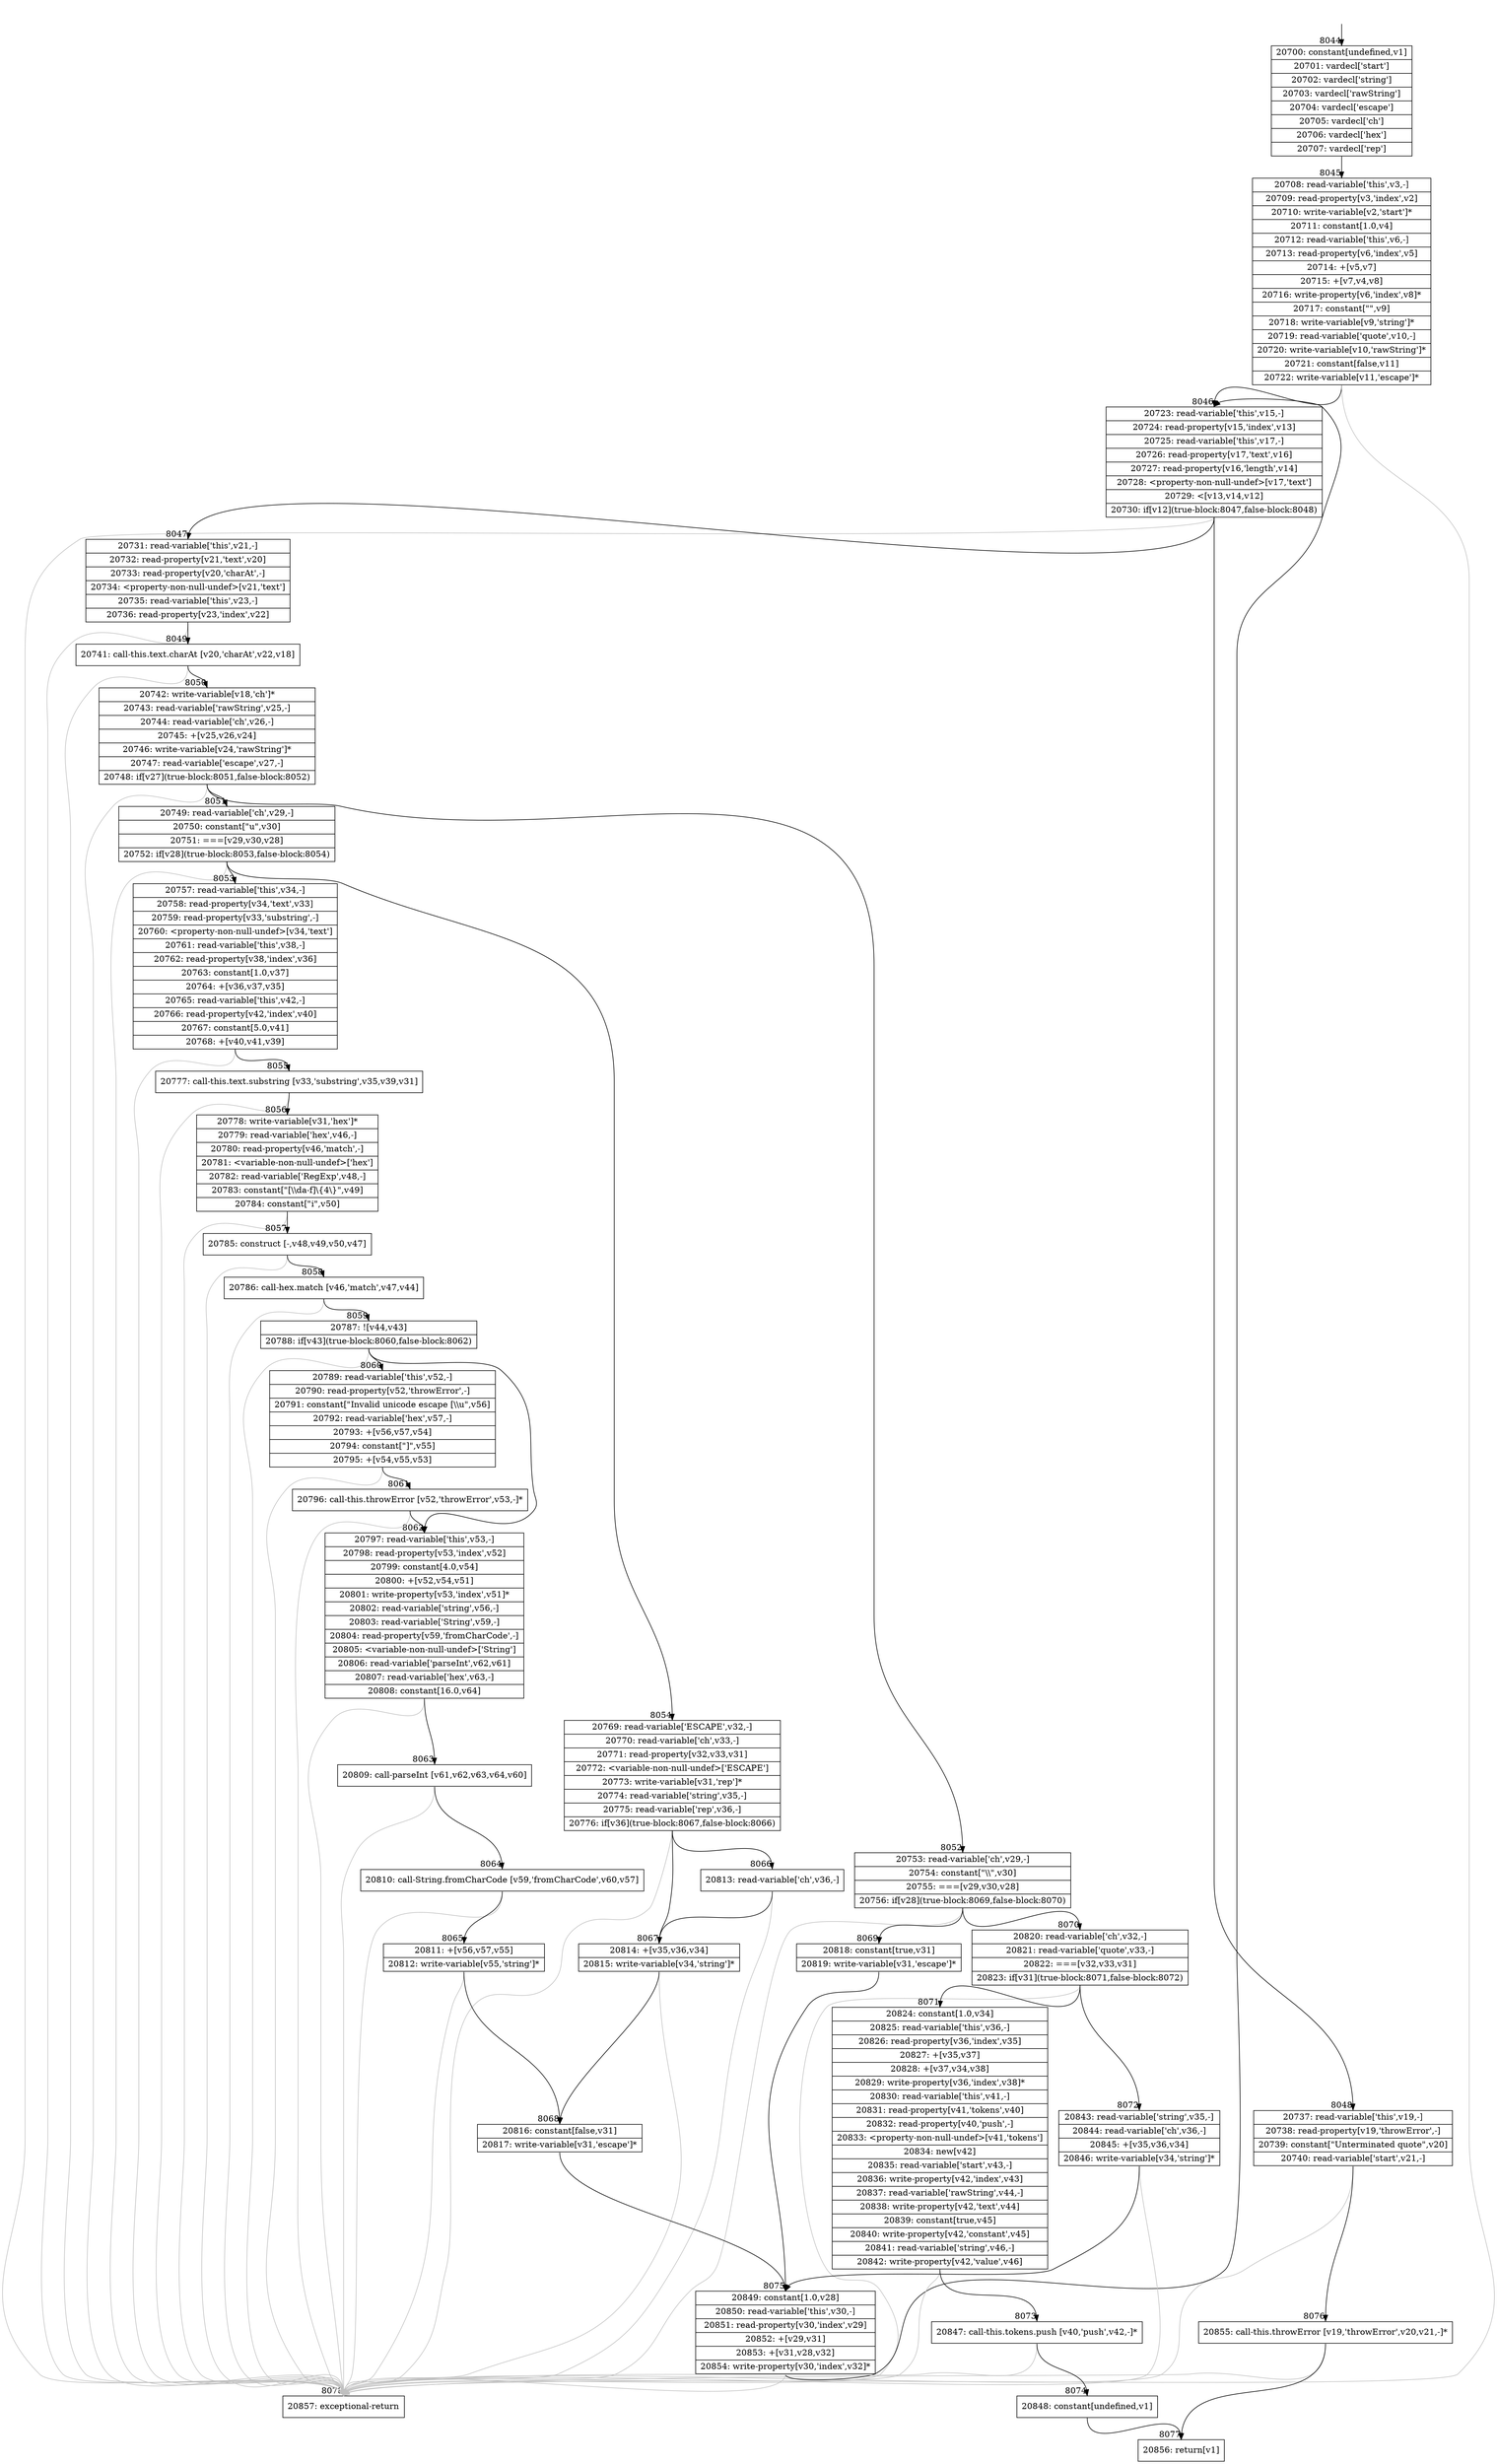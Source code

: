 digraph {
rankdir="TD"
BB_entry595[shape=none,label=""];
BB_entry595 -> BB8044 [tailport=s, headport=n, headlabel="    8044"]
BB8044 [shape=record label="{20700: constant[undefined,v1]|20701: vardecl['start']|20702: vardecl['string']|20703: vardecl['rawString']|20704: vardecl['escape']|20705: vardecl['ch']|20706: vardecl['hex']|20707: vardecl['rep']}" ] 
BB8044 -> BB8045 [tailport=s, headport=n, headlabel="      8045"]
BB8045 [shape=record label="{20708: read-variable['this',v3,-]|20709: read-property[v3,'index',v2]|20710: write-variable[v2,'start']*|20711: constant[1.0,v4]|20712: read-variable['this',v6,-]|20713: read-property[v6,'index',v5]|20714: +[v5,v7]|20715: +[v7,v4,v8]|20716: write-property[v6,'index',v8]*|20717: constant[\"\",v9]|20718: write-variable[v9,'string']*|20719: read-variable['quote',v10,-]|20720: write-variable[v10,'rawString']*|20721: constant[false,v11]|20722: write-variable[v11,'escape']*}" ] 
BB8045 -> BB8046 [tailport=s, headport=n, headlabel="      8046"]
BB8045 -> BB8078 [tailport=s, headport=n, color=gray, headlabel="      8078"]
BB8046 [shape=record label="{20723: read-variable['this',v15,-]|20724: read-property[v15,'index',v13]|20725: read-variable['this',v17,-]|20726: read-property[v17,'text',v16]|20727: read-property[v16,'length',v14]|20728: \<property-non-null-undef\>[v17,'text']|20729: \<[v13,v14,v12]|20730: if[v12](true-block:8047,false-block:8048)}" ] 
BB8046 -> BB8047 [tailport=s, headport=n, headlabel="      8047"]
BB8046 -> BB8048 [tailport=s, headport=n, headlabel="      8048"]
BB8046 -> BB8078 [tailport=s, headport=n, color=gray]
BB8047 [shape=record label="{20731: read-variable['this',v21,-]|20732: read-property[v21,'text',v20]|20733: read-property[v20,'charAt',-]|20734: \<property-non-null-undef\>[v21,'text']|20735: read-variable['this',v23,-]|20736: read-property[v23,'index',v22]}" ] 
BB8047 -> BB8049 [tailport=s, headport=n, headlabel="      8049"]
BB8047 -> BB8078 [tailport=s, headport=n, color=gray]
BB8048 [shape=record label="{20737: read-variable['this',v19,-]|20738: read-property[v19,'throwError',-]|20739: constant[\"Unterminated quote\",v20]|20740: read-variable['start',v21,-]}" ] 
BB8048 -> BB8076 [tailport=s, headport=n, headlabel="      8076"]
BB8048 -> BB8078 [tailport=s, headport=n, color=gray]
BB8049 [shape=record label="{20741: call-this.text.charAt [v20,'charAt',v22,v18]}" ] 
BB8049 -> BB8050 [tailport=s, headport=n, headlabel="      8050"]
BB8049 -> BB8078 [tailport=s, headport=n, color=gray]
BB8050 [shape=record label="{20742: write-variable[v18,'ch']*|20743: read-variable['rawString',v25,-]|20744: read-variable['ch',v26,-]|20745: +[v25,v26,v24]|20746: write-variable[v24,'rawString']*|20747: read-variable['escape',v27,-]|20748: if[v27](true-block:8051,false-block:8052)}" ] 
BB8050 -> BB8051 [tailport=s, headport=n, headlabel="      8051"]
BB8050 -> BB8052 [tailport=s, headport=n, headlabel="      8052"]
BB8050 -> BB8078 [tailport=s, headport=n, color=gray]
BB8051 [shape=record label="{20749: read-variable['ch',v29,-]|20750: constant[\"u\",v30]|20751: ===[v29,v30,v28]|20752: if[v28](true-block:8053,false-block:8054)}" ] 
BB8051 -> BB8053 [tailport=s, headport=n, headlabel="      8053"]
BB8051 -> BB8054 [tailport=s, headport=n, headlabel="      8054"]
BB8051 -> BB8078 [tailport=s, headport=n, color=gray]
BB8052 [shape=record label="{20753: read-variable['ch',v29,-]|20754: constant[\"\\\\\",v30]|20755: ===[v29,v30,v28]|20756: if[v28](true-block:8069,false-block:8070)}" ] 
BB8052 -> BB8069 [tailport=s, headport=n, headlabel="      8069"]
BB8052 -> BB8070 [tailport=s, headport=n, headlabel="      8070"]
BB8052 -> BB8078 [tailport=s, headport=n, color=gray]
BB8053 [shape=record label="{20757: read-variable['this',v34,-]|20758: read-property[v34,'text',v33]|20759: read-property[v33,'substring',-]|20760: \<property-non-null-undef\>[v34,'text']|20761: read-variable['this',v38,-]|20762: read-property[v38,'index',v36]|20763: constant[1.0,v37]|20764: +[v36,v37,v35]|20765: read-variable['this',v42,-]|20766: read-property[v42,'index',v40]|20767: constant[5.0,v41]|20768: +[v40,v41,v39]}" ] 
BB8053 -> BB8055 [tailport=s, headport=n, headlabel="      8055"]
BB8053 -> BB8078 [tailport=s, headport=n, color=gray]
BB8054 [shape=record label="{20769: read-variable['ESCAPE',v32,-]|20770: read-variable['ch',v33,-]|20771: read-property[v32,v33,v31]|20772: \<variable-non-null-undef\>['ESCAPE']|20773: write-variable[v31,'rep']*|20774: read-variable['string',v35,-]|20775: read-variable['rep',v36,-]|20776: if[v36](true-block:8067,false-block:8066)}" ] 
BB8054 -> BB8067 [tailport=s, headport=n, headlabel="      8067"]
BB8054 -> BB8066 [tailport=s, headport=n, headlabel="      8066"]
BB8054 -> BB8078 [tailport=s, headport=n, color=gray]
BB8055 [shape=record label="{20777: call-this.text.substring [v33,'substring',v35,v39,v31]}" ] 
BB8055 -> BB8056 [tailport=s, headport=n, headlabel="      8056"]
BB8055 -> BB8078 [tailport=s, headport=n, color=gray]
BB8056 [shape=record label="{20778: write-variable[v31,'hex']*|20779: read-variable['hex',v46,-]|20780: read-property[v46,'match',-]|20781: \<variable-non-null-undef\>['hex']|20782: read-variable['RegExp',v48,-]|20783: constant[\"[\\\\da-f]\\\{4\\\}\",v49]|20784: constant[\"i\",v50]}" ] 
BB8056 -> BB8057 [tailport=s, headport=n, headlabel="      8057"]
BB8056 -> BB8078 [tailport=s, headport=n, color=gray]
BB8057 [shape=record label="{20785: construct [-,v48,v49,v50,v47]}" ] 
BB8057 -> BB8058 [tailport=s, headport=n, headlabel="      8058"]
BB8057 -> BB8078 [tailport=s, headport=n, color=gray]
BB8058 [shape=record label="{20786: call-hex.match [v46,'match',v47,v44]}" ] 
BB8058 -> BB8059 [tailport=s, headport=n, headlabel="      8059"]
BB8058 -> BB8078 [tailport=s, headport=n, color=gray]
BB8059 [shape=record label="{20787: ![v44,v43]|20788: if[v43](true-block:8060,false-block:8062)}" ] 
BB8059 -> BB8060 [tailport=s, headport=n, headlabel="      8060"]
BB8059 -> BB8062 [tailport=s, headport=n, headlabel="      8062"]
BB8059 -> BB8078 [tailport=s, headport=n, color=gray]
BB8060 [shape=record label="{20789: read-variable['this',v52,-]|20790: read-property[v52,'throwError',-]|20791: constant[\"Invalid unicode escape [\\\\u\",v56]|20792: read-variable['hex',v57,-]|20793: +[v56,v57,v54]|20794: constant[\"]\",v55]|20795: +[v54,v55,v53]}" ] 
BB8060 -> BB8061 [tailport=s, headport=n, headlabel="      8061"]
BB8060 -> BB8078 [tailport=s, headport=n, color=gray]
BB8061 [shape=record label="{20796: call-this.throwError [v52,'throwError',v53,-]*}" ] 
BB8061 -> BB8062 [tailport=s, headport=n]
BB8061 -> BB8078 [tailport=s, headport=n, color=gray]
BB8062 [shape=record label="{20797: read-variable['this',v53,-]|20798: read-property[v53,'index',v52]|20799: constant[4.0,v54]|20800: +[v52,v54,v51]|20801: write-property[v53,'index',v51]*|20802: read-variable['string',v56,-]|20803: read-variable['String',v59,-]|20804: read-property[v59,'fromCharCode',-]|20805: \<variable-non-null-undef\>['String']|20806: read-variable['parseInt',v62,v61]|20807: read-variable['hex',v63,-]|20808: constant[16.0,v64]}" ] 
BB8062 -> BB8063 [tailport=s, headport=n, headlabel="      8063"]
BB8062 -> BB8078 [tailport=s, headport=n, color=gray]
BB8063 [shape=record label="{20809: call-parseInt [v61,v62,v63,v64,v60]}" ] 
BB8063 -> BB8064 [tailport=s, headport=n, headlabel="      8064"]
BB8063 -> BB8078 [tailport=s, headport=n, color=gray]
BB8064 [shape=record label="{20810: call-String.fromCharCode [v59,'fromCharCode',v60,v57]}" ] 
BB8064 -> BB8065 [tailport=s, headport=n, headlabel="      8065"]
BB8064 -> BB8078 [tailport=s, headport=n, color=gray]
BB8065 [shape=record label="{20811: +[v56,v57,v55]|20812: write-variable[v55,'string']*}" ] 
BB8065 -> BB8068 [tailport=s, headport=n, headlabel="      8068"]
BB8065 -> BB8078 [tailport=s, headport=n, color=gray]
BB8066 [shape=record label="{20813: read-variable['ch',v36,-]}" ] 
BB8066 -> BB8067 [tailport=s, headport=n]
BB8066 -> BB8078 [tailport=s, headport=n, color=gray]
BB8067 [shape=record label="{20814: +[v35,v36,v34]|20815: write-variable[v34,'string']*}" ] 
BB8067 -> BB8068 [tailport=s, headport=n]
BB8067 -> BB8078 [tailport=s, headport=n, color=gray]
BB8068 [shape=record label="{20816: constant[false,v31]|20817: write-variable[v31,'escape']*}" ] 
BB8068 -> BB8075 [tailport=s, headport=n, headlabel="      8075"]
BB8069 [shape=record label="{20818: constant[true,v31]|20819: write-variable[v31,'escape']*}" ] 
BB8069 -> BB8075 [tailport=s, headport=n]
BB8070 [shape=record label="{20820: read-variable['ch',v32,-]|20821: read-variable['quote',v33,-]|20822: ===[v32,v33,v31]|20823: if[v31](true-block:8071,false-block:8072)}" ] 
BB8070 -> BB8071 [tailport=s, headport=n, headlabel="      8071"]
BB8070 -> BB8072 [tailport=s, headport=n, headlabel="      8072"]
BB8070 -> BB8078 [tailport=s, headport=n, color=gray]
BB8071 [shape=record label="{20824: constant[1.0,v34]|20825: read-variable['this',v36,-]|20826: read-property[v36,'index',v35]|20827: +[v35,v37]|20828: +[v37,v34,v38]|20829: write-property[v36,'index',v38]*|20830: read-variable['this',v41,-]|20831: read-property[v41,'tokens',v40]|20832: read-property[v40,'push',-]|20833: \<property-non-null-undef\>[v41,'tokens']|20834: new[v42]|20835: read-variable['start',v43,-]|20836: write-property[v42,'index',v43]|20837: read-variable['rawString',v44,-]|20838: write-property[v42,'text',v44]|20839: constant[true,v45]|20840: write-property[v42,'constant',v45]|20841: read-variable['string',v46,-]|20842: write-property[v42,'value',v46]}" ] 
BB8071 -> BB8073 [tailport=s, headport=n, headlabel="      8073"]
BB8071 -> BB8078 [tailport=s, headport=n, color=gray]
BB8072 [shape=record label="{20843: read-variable['string',v35,-]|20844: read-variable['ch',v36,-]|20845: +[v35,v36,v34]|20846: write-variable[v34,'string']*}" ] 
BB8072 -> BB8075 [tailport=s, headport=n]
BB8072 -> BB8078 [tailport=s, headport=n, color=gray]
BB8073 [shape=record label="{20847: call-this.tokens.push [v40,'push',v42,-]*}" ] 
BB8073 -> BB8074 [tailport=s, headport=n, headlabel="      8074"]
BB8073 -> BB8078 [tailport=s, headport=n, color=gray]
BB8074 [shape=record label="{20848: constant[undefined,v1]}" ] 
BB8074 -> BB8077 [tailport=s, headport=n, headlabel="      8077"]
BB8075 [shape=record label="{20849: constant[1.0,v28]|20850: read-variable['this',v30,-]|20851: read-property[v30,'index',v29]|20852: +[v29,v31]|20853: +[v31,v28,v32]|20854: write-property[v30,'index',v32]*}" ] 
BB8075 -> BB8046 [tailport=s, headport=n]
BB8075 -> BB8078 [tailport=s, headport=n, color=gray]
BB8076 [shape=record label="{20855: call-this.throwError [v19,'throwError',v20,v21,-]*}" ] 
BB8076 -> BB8077 [tailport=s, headport=n]
BB8076 -> BB8078 [tailport=s, headport=n, color=gray]
BB8077 [shape=record label="{20856: return[v1]}" ] 
BB8078 [shape=record label="{20857: exceptional-return}" ] 
//#$~ 12617
}
